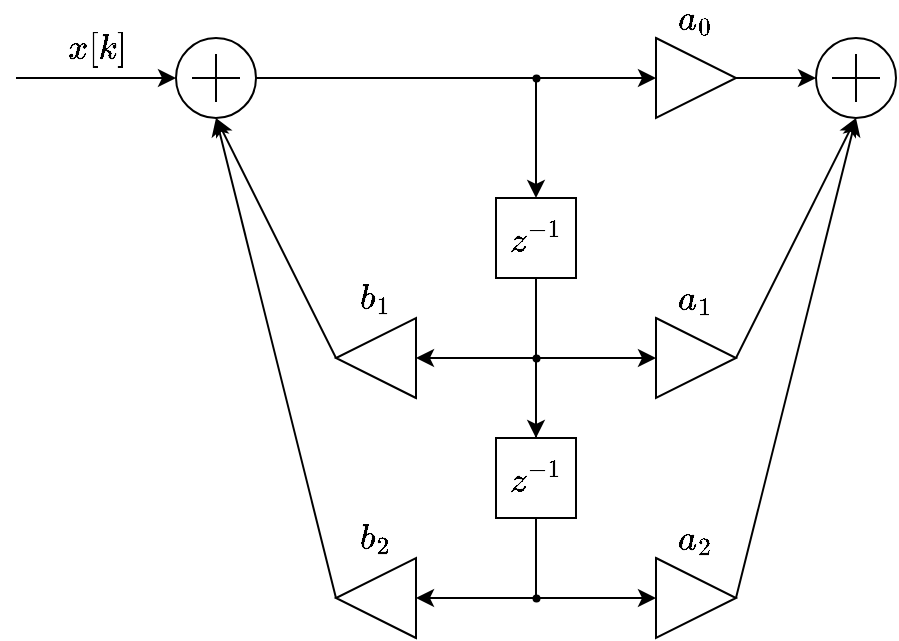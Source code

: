 <mxfile version="20.6.2" type="device"><diagram id="roc9cxsLgJwZlFaNqiSj" name="Page-1"><mxGraphModel dx="543" dy="1251" grid="1" gridSize="10" guides="1" tooltips="1" connect="1" arrows="1" fold="1" page="1" pageScale="1" pageWidth="827" pageHeight="1169" math="1" shadow="0"><root><mxCell id="0"/><mxCell id="1" parent="0"/><mxCell id="qX86WxxJ7lKdMns8-nyW-21" style="edgeStyle=orthogonalEdgeStyle;rounded=0;jumpStyle=none;orthogonalLoop=1;jettySize=auto;html=1;exitX=1;exitY=0.5;exitDx=0;exitDy=0;exitPerimeter=0;fontSize=15;startArrow=none;startFill=0;endArrow=none;endFill=0;" edge="1" parent="1" source="qX86WxxJ7lKdMns8-nyW-2" target="qX86WxxJ7lKdMns8-nyW-19"><mxGeometry relative="1" as="geometry"/></mxCell><mxCell id="qX86WxxJ7lKdMns8-nyW-2" value="" style="verticalLabelPosition=bottom;shadow=0;dashed=0;align=center;html=1;verticalAlign=top;shape=mxgraph.electrical.abstract.summation_point;" vertex="1" parent="1"><mxGeometry x="120" y="120" width="40" height="40" as="geometry"/></mxCell><mxCell id="qX86WxxJ7lKdMns8-nyW-5" value="`x[k]`" style="endArrow=classic;html=1;rounded=0;entryX=0;entryY=0.5;entryDx=0;entryDy=0;entryPerimeter=0;fontSize=15;spacingTop=-30;horizontal=1;verticalAlign=middle;" edge="1" parent="1" target="qX86WxxJ7lKdMns8-nyW-2"><mxGeometry width="50" height="50" relative="1" as="geometry"><mxPoint x="40" y="140" as="sourcePoint"/><mxPoint x="100" y="130" as="targetPoint"/></mxGeometry></mxCell><mxCell id="qX86WxxJ7lKdMns8-nyW-22" style="edgeStyle=orthogonalEdgeStyle;rounded=0;jumpStyle=none;orthogonalLoop=1;jettySize=auto;html=1;exitX=0;exitY=0.5;exitDx=0;exitDy=0;fontSize=15;startArrow=classic;startFill=1;endArrow=none;endFill=0;" edge="1" parent="1" source="qX86WxxJ7lKdMns8-nyW-6" target="qX86WxxJ7lKdMns8-nyW-19"><mxGeometry relative="1" as="geometry"/></mxCell><mxCell id="qX86WxxJ7lKdMns8-nyW-40" style="edgeStyle=none;rounded=0;jumpStyle=none;orthogonalLoop=1;jettySize=auto;html=1;exitX=1;exitY=0.5;exitDx=0;exitDy=0;entryX=0;entryY=0.5;entryDx=0;entryDy=0;entryPerimeter=0;fontSize=15;startArrow=none;startFill=0;endArrow=classic;endFill=1;" edge="1" parent="1" source="qX86WxxJ7lKdMns8-nyW-6" target="qX86WxxJ7lKdMns8-nyW-39"><mxGeometry relative="1" as="geometry"/></mxCell><mxCell id="qX86WxxJ7lKdMns8-nyW-6" value="$$a_0$$" style="triangle;whiteSpace=wrap;html=1;verticalAlign=middle;horizontal=1;spacingTop=-60;fontSize=15;" vertex="1" parent="1"><mxGeometry x="360" y="120" width="40" height="40" as="geometry"/></mxCell><mxCell id="qX86WxxJ7lKdMns8-nyW-25" value="" style="rounded=0;jumpStyle=none;orthogonalLoop=1;jettySize=auto;html=1;fontSize=15;startArrow=none;startFill=0;endArrow=classic;endFill=1;entryX=0.5;entryY=1;entryDx=0;entryDy=0;entryPerimeter=0;exitX=1;exitY=0.5;exitDx=0;exitDy=0;" edge="1" parent="1" source="qX86WxxJ7lKdMns8-nyW-8" target="qX86WxxJ7lKdMns8-nyW-2"><mxGeometry relative="1" as="geometry"><mxPoint x="180" y="280" as="sourcePoint"/></mxGeometry></mxCell><mxCell id="qX86WxxJ7lKdMns8-nyW-8" value="$$b_1$$" style="triangle;whiteSpace=wrap;html=1;verticalAlign=middle;horizontal=1;spacingTop=-60;fontSize=15;direction=west;" vertex="1" parent="1"><mxGeometry x="200" y="260" width="40" height="40" as="geometry"/></mxCell><mxCell id="qX86WxxJ7lKdMns8-nyW-15" style="edgeStyle=orthogonalEdgeStyle;rounded=0;orthogonalLoop=1;jettySize=auto;html=1;exitDx=0;exitDy=0;fontSize=15;startArrow=none;startFill=1;endArrow=none;endFill=0;jumpStyle=gap;" edge="1" parent="1" source="qX86WxxJ7lKdMns8-nyW-19"><mxGeometry relative="1" as="geometry"><mxPoint x="300" y="160" as="targetPoint"/></mxGeometry></mxCell><mxCell id="qX86WxxJ7lKdMns8-nyW-24" style="edgeStyle=orthogonalEdgeStyle;rounded=0;jumpStyle=none;orthogonalLoop=1;jettySize=auto;html=1;exitDx=0;exitDy=0;entryX=0.5;entryY=0;entryDx=0;entryDy=0;fontSize=15;startArrow=none;startFill=0;endArrow=classic;endFill=1;" edge="1" parent="1" source="qX86WxxJ7lKdMns8-nyW-27" target="qX86WxxJ7lKdMns8-nyW-13"><mxGeometry relative="1" as="geometry"/></mxCell><mxCell id="qX86WxxJ7lKdMns8-nyW-11" value="`z^{-1}`" style="rounded=0;whiteSpace=wrap;html=1;fontSize=15;" vertex="1" parent="1"><mxGeometry x="280" y="200" width="40" height="40" as="geometry"/></mxCell><mxCell id="qX86WxxJ7lKdMns8-nyW-33" style="edgeStyle=orthogonalEdgeStyle;rounded=0;jumpStyle=none;orthogonalLoop=1;jettySize=auto;html=1;exitDx=0;exitDy=0;entryX=0;entryY=0.5;entryDx=0;entryDy=0;fontSize=15;startArrow=none;startFill=0;endArrow=classic;endFill=1;" edge="1" parent="1" source="qX86WxxJ7lKdMns8-nyW-44" target="qX86WxxJ7lKdMns8-nyW-32"><mxGeometry relative="1" as="geometry"><Array as="points"/></mxGeometry></mxCell><mxCell id="qX86WxxJ7lKdMns8-nyW-46" style="edgeStyle=none;rounded=0;jumpStyle=none;orthogonalLoop=1;jettySize=auto;html=1;exitX=0.5;exitY=1;exitDx=0;exitDy=0;fontSize=15;startArrow=none;startFill=0;endArrow=none;endFill=0;" edge="1" parent="1" source="qX86WxxJ7lKdMns8-nyW-13" target="qX86WxxJ7lKdMns8-nyW-44"><mxGeometry relative="1" as="geometry"/></mxCell><mxCell id="qX86WxxJ7lKdMns8-nyW-13" value="`z^{-1}`" style="rounded=0;whiteSpace=wrap;html=1;fontSize=15;" vertex="1" parent="1"><mxGeometry x="280" y="320" width="40" height="40" as="geometry"/></mxCell><mxCell id="qX86WxxJ7lKdMns8-nyW-19" value="" style="shape=waypoint;sketch=0;fillStyle=solid;size=6;pointerEvents=1;points=[];fillColor=none;resizable=0;rotatable=0;perimeter=centerPerimeter;snapToPoint=1;fontSize=15;strokeWidth=0;" vertex="1" parent="1"><mxGeometry x="280" y="120" width="40" height="40" as="geometry"/></mxCell><mxCell id="qX86WxxJ7lKdMns8-nyW-23" value="" style="edgeStyle=orthogonalEdgeStyle;rounded=0;orthogonalLoop=1;jettySize=auto;html=1;exitX=0.5;exitY=0;exitDx=0;exitDy=0;fontSize=15;startArrow=classic;startFill=1;endArrow=none;endFill=0;jumpStyle=gap;" edge="1" parent="1" source="qX86WxxJ7lKdMns8-nyW-11" target="qX86WxxJ7lKdMns8-nyW-19"><mxGeometry relative="1" as="geometry"><mxPoint x="300" y="200" as="sourcePoint"/><mxPoint x="300" y="160" as="targetPoint"/></mxGeometry></mxCell><mxCell id="qX86WxxJ7lKdMns8-nyW-29" value="" style="edgeStyle=orthogonalEdgeStyle;rounded=0;jumpStyle=none;orthogonalLoop=1;jettySize=auto;html=1;fontSize=15;startArrow=none;startFill=0;endArrow=classic;endFill=1;" edge="1" parent="1" source="qX86WxxJ7lKdMns8-nyW-27" target="qX86WxxJ7lKdMns8-nyW-8"><mxGeometry relative="1" as="geometry"/></mxCell><mxCell id="qX86WxxJ7lKdMns8-nyW-48" value="" style="edgeStyle=none;rounded=0;jumpStyle=none;orthogonalLoop=1;jettySize=auto;html=1;fontSize=15;startArrow=none;startFill=0;endArrow=classic;endFill=1;" edge="1" parent="1" source="qX86WxxJ7lKdMns8-nyW-27" target="qX86WxxJ7lKdMns8-nyW-42"><mxGeometry relative="1" as="geometry"/></mxCell><mxCell id="qX86WxxJ7lKdMns8-nyW-27" value="" style="shape=waypoint;sketch=0;fillStyle=solid;size=6;pointerEvents=1;points=[];fillColor=none;resizable=0;rotatable=0;perimeter=centerPerimeter;snapToPoint=1;fontSize=15;strokeWidth=0;" vertex="1" parent="1"><mxGeometry x="280" y="260" width="40" height="40" as="geometry"/></mxCell><mxCell id="qX86WxxJ7lKdMns8-nyW-28" value="" style="edgeStyle=orthogonalEdgeStyle;rounded=0;jumpStyle=none;orthogonalLoop=1;jettySize=auto;html=1;exitX=0.5;exitY=1;exitDx=0;exitDy=0;entryDx=0;entryDy=0;fontSize=15;startArrow=none;startFill=0;endArrow=none;endFill=1;" edge="1" parent="1" source="qX86WxxJ7lKdMns8-nyW-11" target="qX86WxxJ7lKdMns8-nyW-27"><mxGeometry relative="1" as="geometry"><mxPoint x="300" y="240" as="sourcePoint"/><mxPoint x="300" y="340" as="targetPoint"/></mxGeometry></mxCell><mxCell id="qX86WxxJ7lKdMns8-nyW-38" style="edgeStyle=none;rounded=0;jumpStyle=none;orthogonalLoop=1;jettySize=auto;html=1;exitX=1;exitY=0.5;exitDx=0;exitDy=0;entryX=0.5;entryY=1;entryDx=0;entryDy=0;entryPerimeter=0;fontSize=15;startArrow=none;startFill=0;endArrow=classic;endFill=1;" edge="1" parent="1" source="qX86WxxJ7lKdMns8-nyW-32" target="qX86WxxJ7lKdMns8-nyW-2"><mxGeometry relative="1" as="geometry"/></mxCell><mxCell id="qX86WxxJ7lKdMns8-nyW-32" value="$$b_2$$" style="triangle;whiteSpace=wrap;html=1;verticalAlign=middle;horizontal=1;spacingTop=-60;fontSize=15;direction=west;" vertex="1" parent="1"><mxGeometry x="200" y="380" width="40" height="40" as="geometry"/></mxCell><mxCell id="qX86WxxJ7lKdMns8-nyW-39" value="" style="verticalLabelPosition=bottom;shadow=0;dashed=0;align=center;html=1;verticalAlign=top;shape=mxgraph.electrical.abstract.summation_point;" vertex="1" parent="1"><mxGeometry x="440" y="120" width="40" height="40" as="geometry"/></mxCell><mxCell id="qX86WxxJ7lKdMns8-nyW-49" style="edgeStyle=none;rounded=0;jumpStyle=none;orthogonalLoop=1;jettySize=auto;html=1;exitX=1;exitY=0.5;exitDx=0;exitDy=0;entryX=0.5;entryY=1;entryDx=0;entryDy=0;entryPerimeter=0;fontSize=15;startArrow=none;startFill=0;endArrow=classic;endFill=1;" edge="1" parent="1" source="qX86WxxJ7lKdMns8-nyW-42" target="qX86WxxJ7lKdMns8-nyW-39"><mxGeometry relative="1" as="geometry"/></mxCell><mxCell id="qX86WxxJ7lKdMns8-nyW-42" value="$$a_1$$" style="triangle;whiteSpace=wrap;html=1;verticalAlign=middle;horizontal=1;spacingTop=-60;fontSize=15;" vertex="1" parent="1"><mxGeometry x="360" y="260" width="40" height="40" as="geometry"/></mxCell><mxCell id="qX86WxxJ7lKdMns8-nyW-50" style="edgeStyle=none;rounded=0;jumpStyle=none;orthogonalLoop=1;jettySize=auto;html=1;exitX=1;exitY=0.5;exitDx=0;exitDy=0;entryX=0.5;entryY=1;entryDx=0;entryDy=0;entryPerimeter=0;fontSize=15;startArrow=none;startFill=0;endArrow=classic;endFill=1;" edge="1" parent="1" source="qX86WxxJ7lKdMns8-nyW-43" target="qX86WxxJ7lKdMns8-nyW-39"><mxGeometry relative="1" as="geometry"/></mxCell><mxCell id="qX86WxxJ7lKdMns8-nyW-43" value="$$a_2$$" style="triangle;whiteSpace=wrap;html=1;verticalAlign=middle;horizontal=1;spacingTop=-60;fontSize=15;" vertex="1" parent="1"><mxGeometry x="360" y="380" width="40" height="40" as="geometry"/></mxCell><mxCell id="qX86WxxJ7lKdMns8-nyW-47" value="" style="edgeStyle=none;rounded=0;jumpStyle=none;orthogonalLoop=1;jettySize=auto;html=1;fontSize=15;startArrow=none;startFill=0;endArrow=classic;endFill=1;" edge="1" parent="1" source="qX86WxxJ7lKdMns8-nyW-44" target="qX86WxxJ7lKdMns8-nyW-43"><mxGeometry relative="1" as="geometry"/></mxCell><mxCell id="qX86WxxJ7lKdMns8-nyW-44" value="" style="shape=waypoint;sketch=0;fillStyle=solid;size=6;pointerEvents=1;points=[];fillColor=none;resizable=0;rotatable=0;perimeter=centerPerimeter;snapToPoint=1;fontSize=15;strokeWidth=0;" vertex="1" parent="1"><mxGeometry x="280" y="380" width="40" height="40" as="geometry"/></mxCell></root></mxGraphModel></diagram></mxfile>